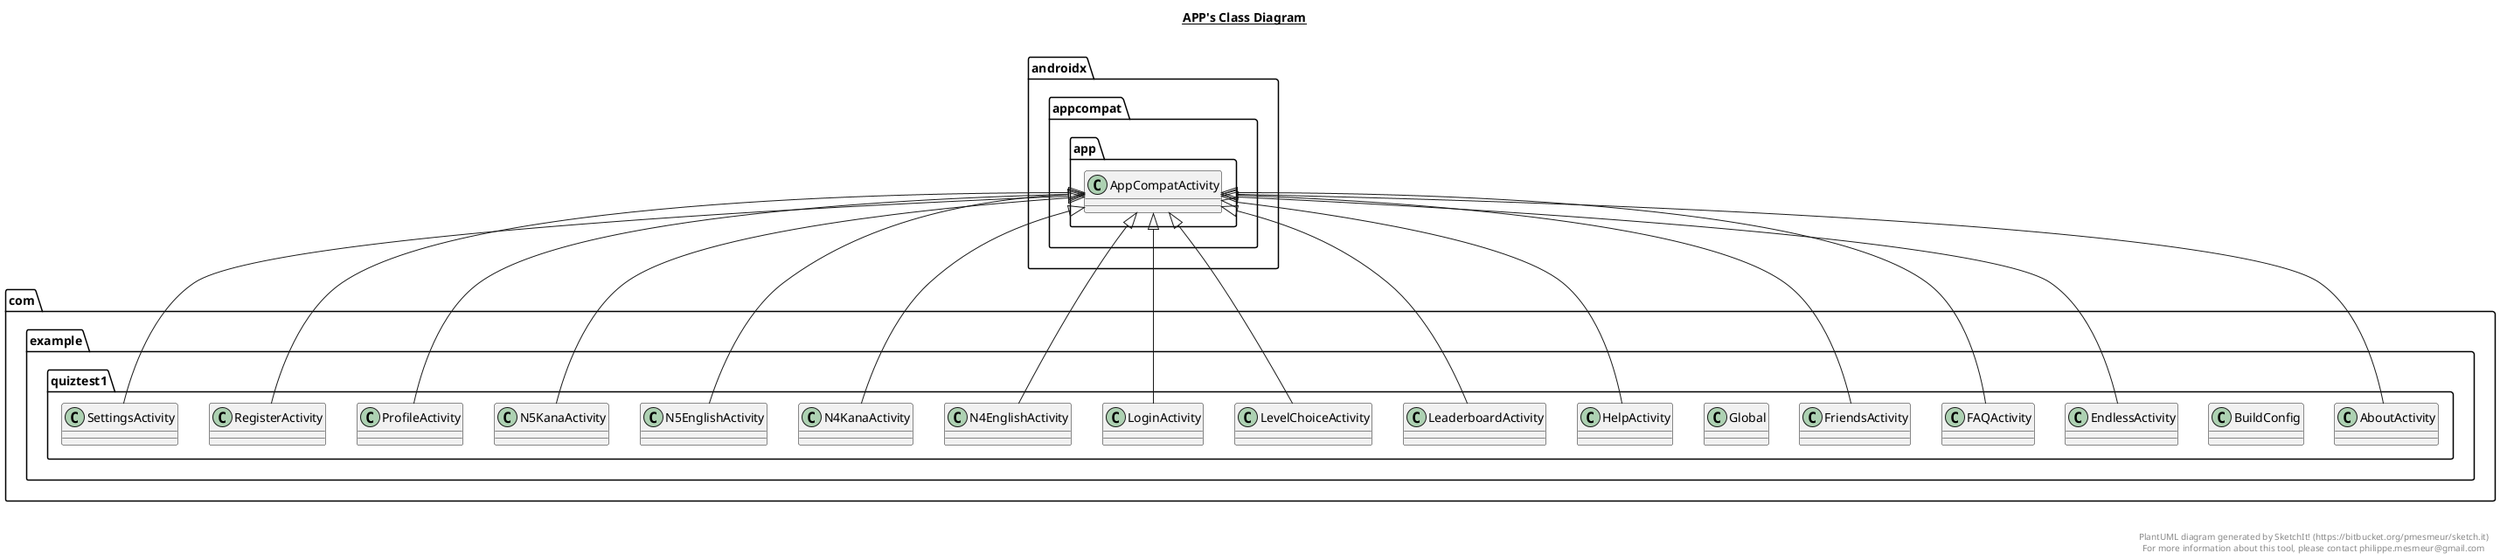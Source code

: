 @startuml

title __APP's Class Diagram__\n

  namespace com.example.quiztest1 {
    class com.example.quiztest1.AboutActivity {
    }
  }
  

  namespace com.example.quiztest1 {
    class com.example.quiztest1.BuildConfig {
    }
  }
  

  namespace com.example.quiztest1 {
    class com.example.quiztest1.EndlessActivity {
    }
  }
  

  namespace com.example.quiztest1 {
    class com.example.quiztest1.FAQActivity {
    }
  }
  

  namespace com.example.quiztest1 {
    class com.example.quiztest1.FriendsActivity {
    }
  }
  

  namespace com.example.quiztest1 {
    class com.example.quiztest1.Global {
    }
  }
  

  namespace com.example.quiztest1 {
    class com.example.quiztest1.HelpActivity {
    }
  }
  

  namespace com.example.quiztest1 {
    class com.example.quiztest1.LeaderboardActivity {
    }
  }
  

  namespace com.example.quiztest1 {
    class com.example.quiztest1.LevelChoiceActivity {
    }
  }
  

  namespace com.example.quiztest1 {
    class com.example.quiztest1.LoginActivity {
    }
  }
  

  namespace com.example.quiztest1 {
    class com.example.quiztest1.N4EnglishActivity {
    }
  }
  

  namespace com.example.quiztest1 {
    class com.example.quiztest1.N4KanaActivity {
    }
  }
  

  namespace com.example.quiztest1 {
    class com.example.quiztest1.N5EnglishActivity {
    }
  }
  

  namespace com.example.quiztest1 {
    class com.example.quiztest1.N5KanaActivity {
    }
  }
  

  namespace com.example.quiztest1 {
    class com.example.quiztest1.ProfileActivity {
    }
  }
  

  namespace com.example.quiztest1 {
    class com.example.quiztest1.RegisterActivity {
    }
  }
  

  namespace com.example.quiztest1 {
    class com.example.quiztest1.SettingsActivity {
    }
  }
  

  com.example.quiztest1.AboutActivity -up-|> androidx.appcompat.app.AppCompatActivity
  com.example.quiztest1.EndlessActivity -up-|> androidx.appcompat.app.AppCompatActivity
  com.example.quiztest1.FAQActivity -up-|> androidx.appcompat.app.AppCompatActivity
  com.example.quiztest1.FriendsActivity -up-|> androidx.appcompat.app.AppCompatActivity
  com.example.quiztest1.HelpActivity -up-|> androidx.appcompat.app.AppCompatActivity
  com.example.quiztest1.LeaderboardActivity -up-|> androidx.appcompat.app.AppCompatActivity
  com.example.quiztest1.LevelChoiceActivity -up-|> androidx.appcompat.app.AppCompatActivity
  com.example.quiztest1.LoginActivity -up-|> androidx.appcompat.app.AppCompatActivity
  com.example.quiztest1.N4EnglishActivity -up-|> androidx.appcompat.app.AppCompatActivity
  com.example.quiztest1.N4KanaActivity -up-|> androidx.appcompat.app.AppCompatActivity
  com.example.quiztest1.N5EnglishActivity -up-|> androidx.appcompat.app.AppCompatActivity
  com.example.quiztest1.N5KanaActivity -up-|> androidx.appcompat.app.AppCompatActivity
  com.example.quiztest1.ProfileActivity -up-|> androidx.appcompat.app.AppCompatActivity
  com.example.quiztest1.RegisterActivity -up-|> androidx.appcompat.app.AppCompatActivity
  com.example.quiztest1.SettingsActivity -up-|> androidx.appcompat.app.AppCompatActivity


right footer


PlantUML diagram generated by SketchIt! (https://bitbucket.org/pmesmeur/sketch.it)
For more information about this tool, please contact philippe.mesmeur@gmail.com
endfooter

@enduml
